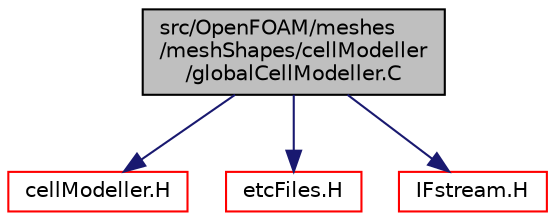 digraph "src/OpenFOAM/meshes/meshShapes/cellModeller/globalCellModeller.C"
{
  bgcolor="transparent";
  edge [fontname="Helvetica",fontsize="10",labelfontname="Helvetica",labelfontsize="10"];
  node [fontname="Helvetica",fontsize="10",shape=record];
  Node1 [label="src/OpenFOAM/meshes\l/meshShapes/cellModeller\l/globalCellModeller.C",height=0.2,width=0.4,color="black", fillcolor="grey75", style="filled", fontcolor="black"];
  Node1 -> Node2 [color="midnightblue",fontsize="10",style="solid",fontname="Helvetica"];
  Node2 [label="cellModeller.H",height=0.2,width=0.4,color="red",URL="$a08850.html"];
  Node1 -> Node3 [color="midnightblue",fontsize="10",style="solid",fontname="Helvetica"];
  Node3 [label="etcFiles.H",height=0.2,width=0.4,color="red",URL="$a08504.html",tooltip="Functions to search &#39;etc&#39; directories for configuration files etc. "];
  Node1 -> Node4 [color="midnightblue",fontsize="10",style="solid",fontname="Helvetica"];
  Node4 [label="IFstream.H",height=0.2,width=0.4,color="red",URL="$a08099.html"];
}

